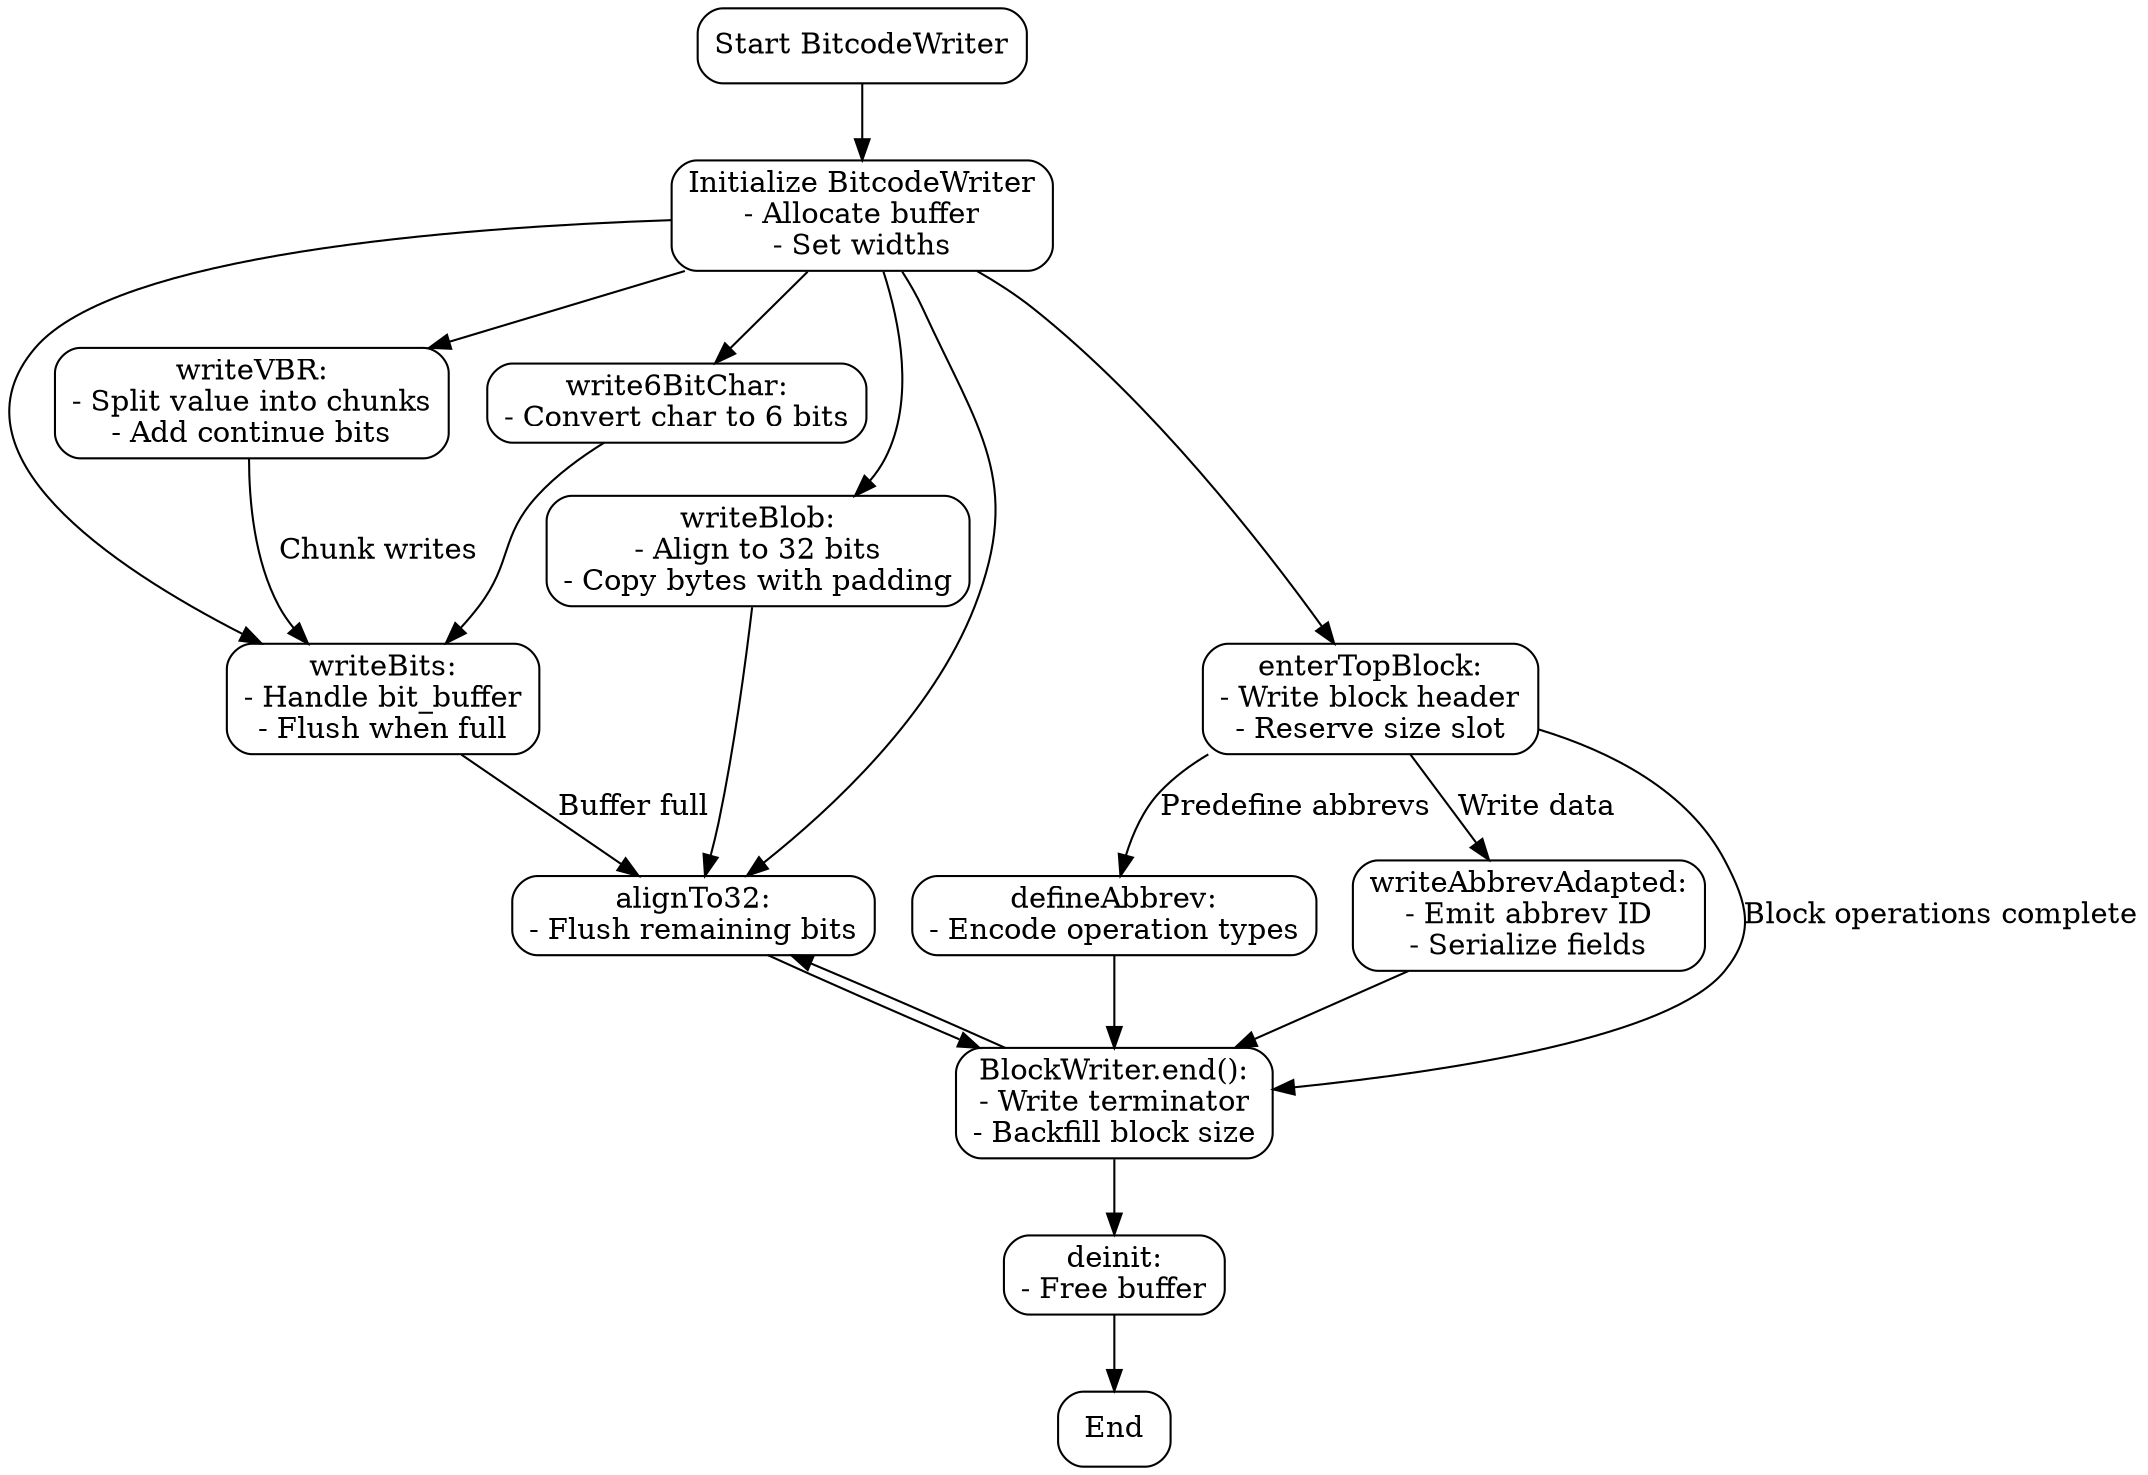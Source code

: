 
digraph BitcodeWriter {
    rankdir="TB";
    node [shape=rectangle, style="rounded"];

    start [label="Start BitcodeWriter"];
    init [label="Initialize BitcodeWriter\n- Allocate buffer\n- Set widths"];
    write_bits [label="writeBits:\n- Handle bit_buffer\n- Flush when full"];
    write_vbr [label="writeVBR:\n- Split value into chunks\n- Add continue bits"];
    write_char6 [label="write6BitChar:\n- Convert char to 6 bits"];
    write_blob [label="writeBlob:\n- Align to 32 bits\n- Copy bytes with padding"];
    align_32 [label="alignTo32:\n- Flush remaining bits"];
    enter_block [label="enterTopBlock:\n- Write block header\n- Reserve size slot"];
    define_abbrev [label="defineAbbrev:\n- Encode operation types"];
    write_abbrev [label="writeAbbrevAdapted:\n- Emit abbrev ID\n- Serialize fields"];
    end_block [label="BlockWriter.end():\n- Write terminator\n- Backfill block size"];
    deinit [label="deinit:\n- Free buffer"];
    end [label="End"];

    start -> init;
    init -> write_bits;
    init -> write_vbr;
    init -> write_char6;
    init -> write_blob;
    init -> align_32;
    init -> enter_block;

    write_bits -> align_32 [label="Buffer full"];
    write_vbr -> write_bits [label="Chunk writes"];
    enter_block -> define_abbrev [label="Predefine abbrevs"];
    enter_block -> write_abbrev [label="Write data"];
    write_abbrev -> end_block;
    define_abbrev -> end_block;
    end_block -> align_32;
    align_32 -> end_block;
    enter_block -> end_block [label="Block operations complete"];
    end_block -> deinit;
    write_blob -> align_32;
    write_char6 -> write_bits;
    deinit -> end;
}
